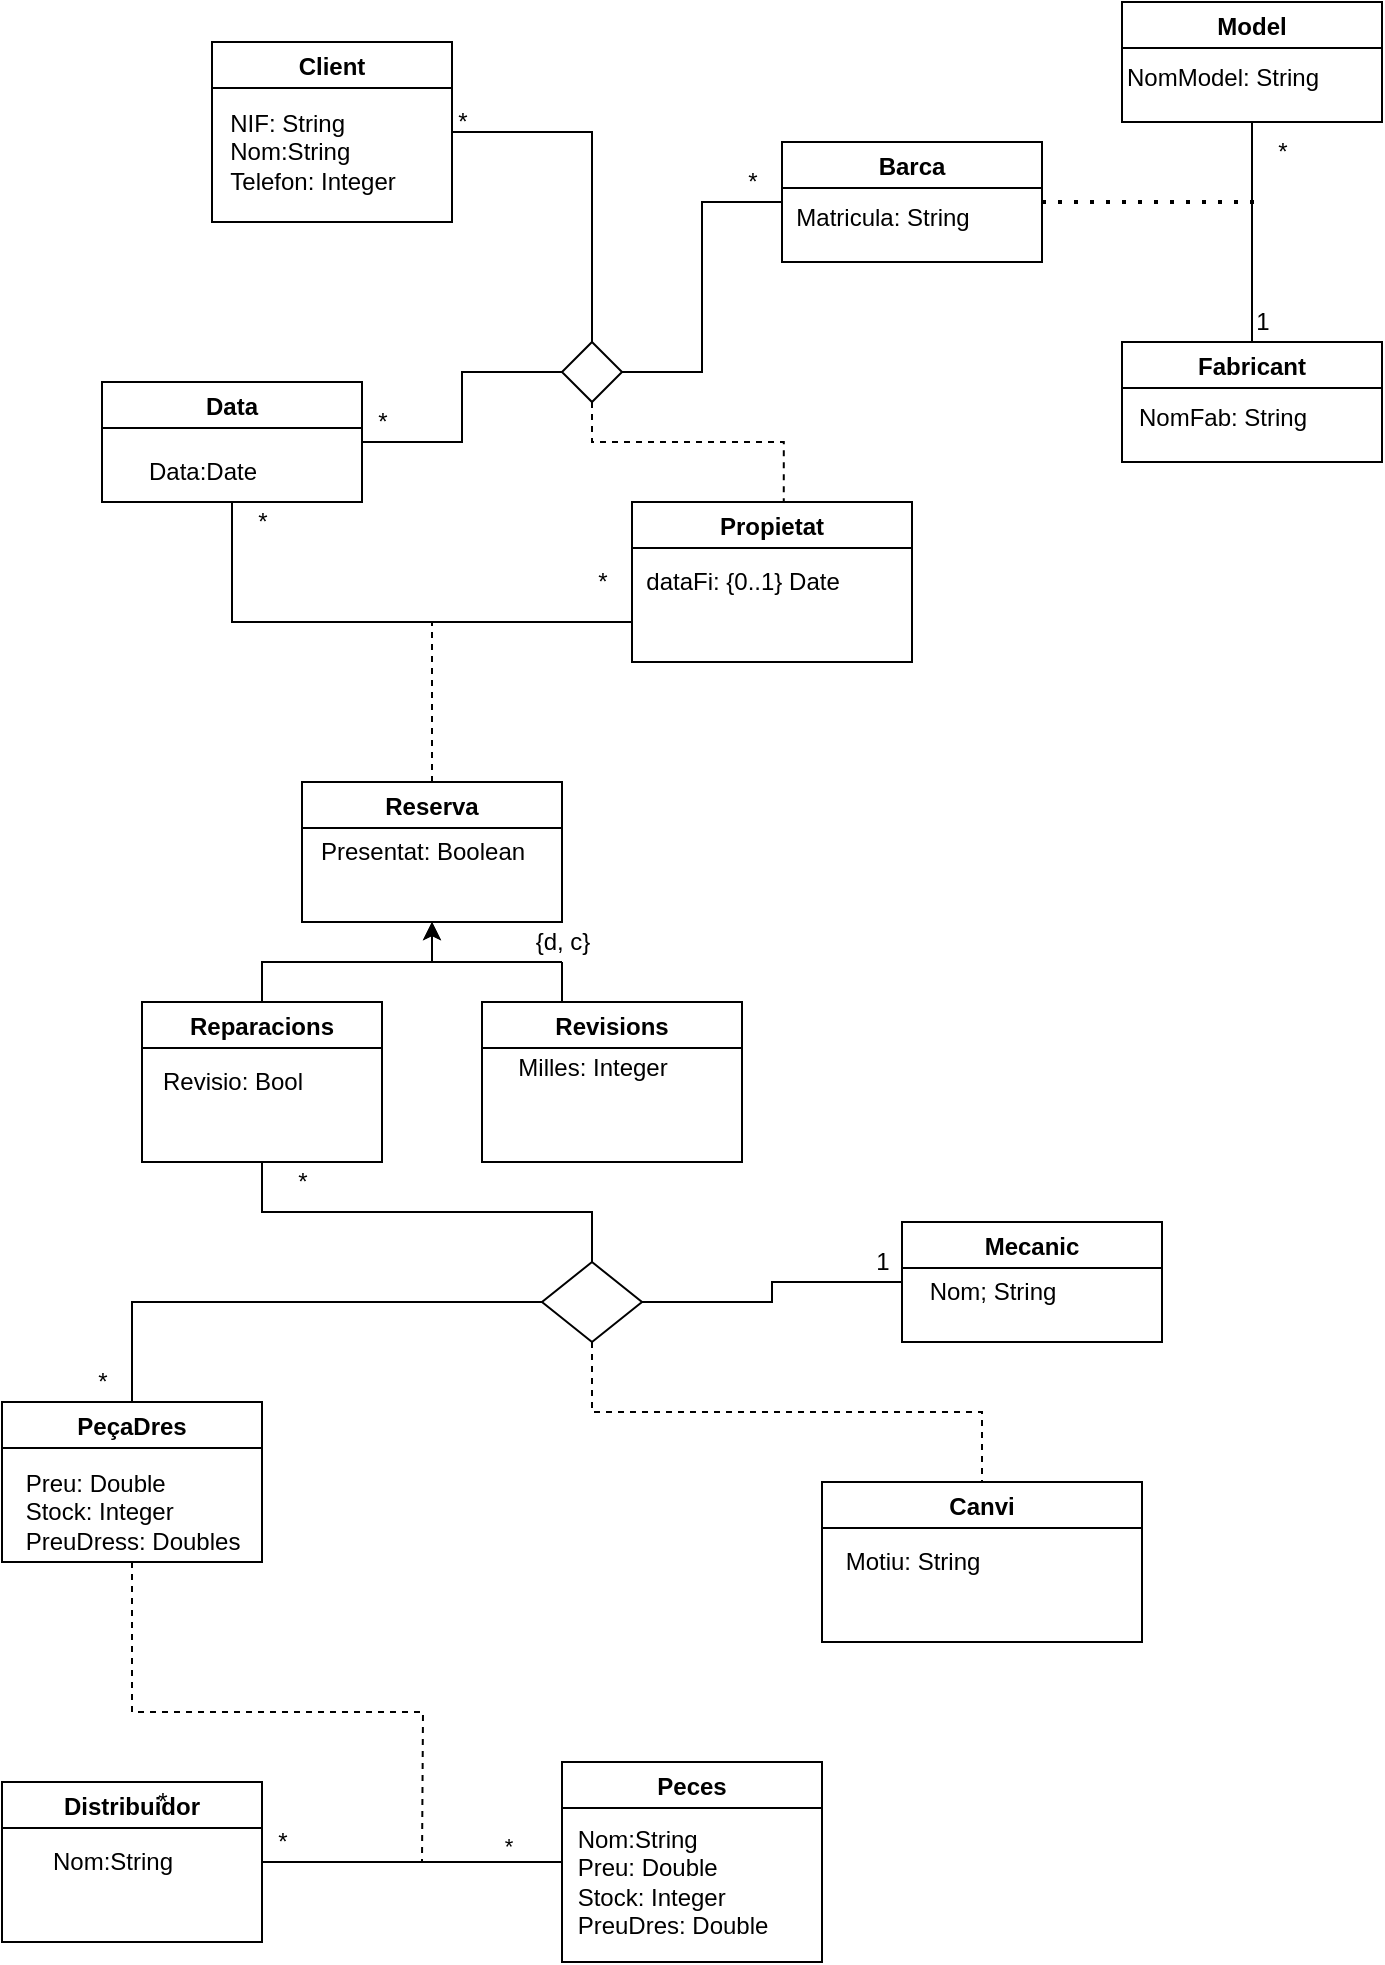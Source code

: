 <mxfile version="17.1.3" type="device"><diagram id="sw2vHzl76v5cqA5ubbKF" name="Page-1"><mxGraphModel dx="1422" dy="697" grid="1" gridSize="10" guides="1" tooltips="1" connect="1" arrows="1" fold="1" page="1" pageScale="1" pageWidth="850" pageHeight="1100" math="0" shadow="0"><root><mxCell id="0"/><mxCell id="1" parent="0"/><mxCell id="YGg25MMxJdEHQDTizodg-23" style="edgeStyle=orthogonalEdgeStyle;rounded=0;orthogonalLoop=1;jettySize=auto;html=1;exitX=1;exitY=0.5;exitDx=0;exitDy=0;entryX=0.5;entryY=0;entryDx=0;entryDy=0;endArrow=none;endFill=0;" parent="1" source="YGg25MMxJdEHQDTizodg-1" target="YGg25MMxJdEHQDTizodg-21" edge="1"><mxGeometry relative="1" as="geometry"/></mxCell><mxCell id="YGg25MMxJdEHQDTizodg-1" value="Client" style="swimlane;" parent="1" vertex="1"><mxGeometry x="145" y="50" width="120" height="90" as="geometry"/></mxCell><mxCell id="YGg25MMxJdEHQDTizodg-2" value="&lt;div style=&quot;text-align: justify&quot;&gt;&lt;span&gt;NIF: String&lt;/span&gt;&lt;/div&gt;&lt;div style=&quot;text-align: justify&quot;&gt;&lt;span&gt;Nom:String&lt;/span&gt;&lt;/div&gt;&lt;div style=&quot;text-align: justify&quot;&gt;&lt;span&gt;Telefon: Integer&lt;/span&gt;&lt;/div&gt;" style="text;html=1;align=center;verticalAlign=middle;resizable=0;points=[];autosize=1;strokeColor=none;fillColor=none;" parent="YGg25MMxJdEHQDTizodg-1" vertex="1"><mxGeometry y="30" width="100" height="50" as="geometry"/></mxCell><mxCell id="YGg25MMxJdEHQDTizodg-24" style="edgeStyle=orthogonalEdgeStyle;rounded=0;orthogonalLoop=1;jettySize=auto;html=1;exitX=0;exitY=0.5;exitDx=0;exitDy=0;entryX=1;entryY=0.5;entryDx=0;entryDy=0;endArrow=none;endFill=0;" parent="1" source="YGg25MMxJdEHQDTizodg-4" target="YGg25MMxJdEHQDTizodg-21" edge="1"><mxGeometry relative="1" as="geometry"/></mxCell><mxCell id="YGg25MMxJdEHQDTizodg-4" value="Barca" style="swimlane;" parent="1" vertex="1"><mxGeometry x="430" y="100" width="130" height="60" as="geometry"/></mxCell><mxCell id="YGg25MMxJdEHQDTizodg-5" value="&lt;div style=&quot;text-align: justify&quot;&gt;Matricula: String&lt;/div&gt;&lt;div style=&quot;text-align: justify&quot;&gt;&lt;br&gt;&lt;/div&gt;" style="text;html=1;align=center;verticalAlign=middle;resizable=0;points=[];autosize=1;strokeColor=none;fillColor=none;" parent="YGg25MMxJdEHQDTizodg-4" vertex="1"><mxGeometry y="30" width="100" height="30" as="geometry"/></mxCell><mxCell id="YGg25MMxJdEHQDTizodg-11" style="edgeStyle=orthogonalEdgeStyle;rounded=0;orthogonalLoop=1;jettySize=auto;html=1;exitX=0.5;exitY=1;exitDx=0;exitDy=0;endArrow=none;endFill=0;" parent="1" source="YGg25MMxJdEHQDTizodg-6" target="YGg25MMxJdEHQDTizodg-8" edge="1"><mxGeometry relative="1" as="geometry"/></mxCell><mxCell id="YGg25MMxJdEHQDTizodg-6" value="Model" style="swimlane;" parent="1" vertex="1"><mxGeometry x="600" y="30" width="130" height="60" as="geometry"/></mxCell><mxCell id="YGg25MMxJdEHQDTizodg-7" value="&lt;div style=&quot;text-align: justify&quot;&gt;NomModel: String&lt;/div&gt;&lt;div style=&quot;text-align: justify&quot;&gt;&lt;br&gt;&lt;/div&gt;" style="text;html=1;align=center;verticalAlign=middle;resizable=0;points=[];autosize=1;strokeColor=none;fillColor=none;" parent="YGg25MMxJdEHQDTizodg-6" vertex="1"><mxGeometry x="-5" y="30" width="110" height="30" as="geometry"/></mxCell><mxCell id="YGg25MMxJdEHQDTizodg-8" value="Fabricant" style="swimlane;" parent="1" vertex="1"><mxGeometry x="600" y="200" width="130" height="60" as="geometry"/></mxCell><mxCell id="YGg25MMxJdEHQDTizodg-9" value="&lt;div style=&quot;text-align: justify&quot;&gt;NomFab: String&lt;/div&gt;&lt;div style=&quot;text-align: justify&quot;&gt;&lt;br&gt;&lt;/div&gt;" style="text;html=1;align=center;verticalAlign=middle;resizable=0;points=[];autosize=1;strokeColor=none;fillColor=none;" parent="YGg25MMxJdEHQDTizodg-8" vertex="1"><mxGeometry y="30" width="100" height="30" as="geometry"/></mxCell><mxCell id="YGg25MMxJdEHQDTizodg-12" value="*" style="text;html=1;align=center;verticalAlign=middle;resizable=0;points=[];autosize=1;strokeColor=none;fillColor=none;" parent="1" vertex="1"><mxGeometry x="670" y="95" width="20" height="20" as="geometry"/></mxCell><mxCell id="YGg25MMxJdEHQDTizodg-13" value="1" style="text;html=1;align=center;verticalAlign=middle;resizable=0;points=[];autosize=1;strokeColor=none;fillColor=none;" parent="1" vertex="1"><mxGeometry x="660" y="180" width="20" height="20" as="geometry"/></mxCell><mxCell id="YGg25MMxJdEHQDTizodg-15" value="" style="endArrow=none;dashed=1;html=1;dashPattern=1 3;strokeWidth=2;rounded=0;exitX=1;exitY=0.5;exitDx=0;exitDy=0;" parent="1" source="YGg25MMxJdEHQDTizodg-4" edge="1"><mxGeometry width="50" height="50" relative="1" as="geometry"><mxPoint x="390" y="220" as="sourcePoint"/><mxPoint x="670" y="130" as="targetPoint"/></mxGeometry></mxCell><mxCell id="YGg25MMxJdEHQDTizodg-22" style="edgeStyle=orthogonalEdgeStyle;rounded=0;orthogonalLoop=1;jettySize=auto;html=1;exitX=1;exitY=0.5;exitDx=0;exitDy=0;entryX=0;entryY=0.5;entryDx=0;entryDy=0;endArrow=none;endFill=0;" parent="1" source="YGg25MMxJdEHQDTizodg-17" target="YGg25MMxJdEHQDTizodg-21" edge="1"><mxGeometry relative="1" as="geometry"/></mxCell><mxCell id="YGg25MMxJdEHQDTizodg-33" style="edgeStyle=orthogonalEdgeStyle;rounded=0;orthogonalLoop=1;jettySize=auto;html=1;exitX=0.5;exitY=1;exitDx=0;exitDy=0;entryX=0;entryY=0.75;entryDx=0;entryDy=0;endArrow=none;endFill=0;" parent="1" source="YGg25MMxJdEHQDTizodg-17" target="YGg25MMxJdEHQDTizodg-26" edge="1"><mxGeometry relative="1" as="geometry"/></mxCell><mxCell id="YGg25MMxJdEHQDTizodg-17" value="Data" style="swimlane;" parent="1" vertex="1"><mxGeometry x="90" y="220" width="130" height="60" as="geometry"/></mxCell><mxCell id="YGg25MMxJdEHQDTizodg-18" value="&lt;div style=&quot;text-align: justify&quot;&gt;Data:Date&lt;/div&gt;" style="text;html=1;align=center;verticalAlign=middle;resizable=0;points=[];autosize=1;strokeColor=none;fillColor=none;" parent="YGg25MMxJdEHQDTizodg-17" vertex="1"><mxGeometry x="15" y="35" width="70" height="20" as="geometry"/></mxCell><mxCell id="YGg25MMxJdEHQDTizodg-25" style="edgeStyle=orthogonalEdgeStyle;rounded=0;orthogonalLoop=1;jettySize=auto;html=1;exitX=0.5;exitY=1;exitDx=0;exitDy=0;endArrow=none;endFill=0;dashed=1;entryX=0.542;entryY=0.056;entryDx=0;entryDy=0;entryPerimeter=0;" parent="1" source="YGg25MMxJdEHQDTizodg-21" target="YGg25MMxJdEHQDTizodg-26" edge="1"><mxGeometry relative="1" as="geometry"><mxPoint x="335" y="310" as="targetPoint"/><Array as="points"><mxPoint x="335" y="250"/><mxPoint x="431" y="250"/></Array></mxGeometry></mxCell><mxCell id="YGg25MMxJdEHQDTizodg-21" value="" style="rhombus;whiteSpace=wrap;html=1;" parent="1" vertex="1"><mxGeometry x="320" y="200" width="30" height="30" as="geometry"/></mxCell><mxCell id="YGg25MMxJdEHQDTizodg-26" value="Propietat" style="swimlane;" parent="1" vertex="1"><mxGeometry x="355" y="280" width="140" height="80" as="geometry"/></mxCell><mxCell id="YGg25MMxJdEHQDTizodg-27" value="dataFi: {0..1} Date" style="text;html=1;align=center;verticalAlign=middle;resizable=0;points=[];autosize=1;strokeColor=none;fillColor=none;" parent="YGg25MMxJdEHQDTizodg-26" vertex="1"><mxGeometry y="30" width="110" height="20" as="geometry"/></mxCell><mxCell id="YGg25MMxJdEHQDTizodg-28" value="*" style="text;html=1;align=center;verticalAlign=middle;resizable=0;points=[];autosize=1;strokeColor=none;fillColor=none;" parent="1" vertex="1"><mxGeometry x="260" y="80" width="20" height="20" as="geometry"/></mxCell><mxCell id="YGg25MMxJdEHQDTizodg-29" value="*" style="text;html=1;align=center;verticalAlign=middle;resizable=0;points=[];autosize=1;strokeColor=none;fillColor=none;" parent="1" vertex="1"><mxGeometry x="220" y="230" width="20" height="20" as="geometry"/></mxCell><mxCell id="YGg25MMxJdEHQDTizodg-30" value="*" style="text;html=1;align=center;verticalAlign=middle;resizable=0;points=[];autosize=1;strokeColor=none;fillColor=none;" parent="1" vertex="1"><mxGeometry x="405" y="110" width="20" height="20" as="geometry"/></mxCell><mxCell id="YGg25MMxJdEHQDTizodg-34" style="edgeStyle=orthogonalEdgeStyle;rounded=0;orthogonalLoop=1;jettySize=auto;html=1;exitX=0.5;exitY=0;exitDx=0;exitDy=0;endArrow=none;endFill=0;dashed=1;" parent="1" source="YGg25MMxJdEHQDTizodg-31" edge="1"><mxGeometry relative="1" as="geometry"><mxPoint x="255" y="340" as="targetPoint"/></mxGeometry></mxCell><mxCell id="YGg25MMxJdEHQDTizodg-35" style="edgeStyle=orthogonalEdgeStyle;rounded=0;orthogonalLoop=1;jettySize=auto;html=1;exitX=0.5;exitY=1;exitDx=0;exitDy=0;endArrow=none;endFill=0;startArrow=none;startFill=1;" parent="1" source="lK1xPFo_V4y4JtaaLQUj-1" target="YGg25MMxJdEHQDTizodg-37" edge="1"><mxGeometry relative="1" as="geometry"><mxPoint x="380" y="530" as="targetPoint"/></mxGeometry></mxCell><mxCell id="YGg25MMxJdEHQDTizodg-36" style="edgeStyle=orthogonalEdgeStyle;rounded=0;orthogonalLoop=1;jettySize=auto;html=1;exitX=0.5;exitY=1;exitDx=0;exitDy=0;endArrow=none;endFill=0;startArrow=classic;startFill=1;entryX=0.5;entryY=0;entryDx=0;entryDy=0;" parent="1" source="YGg25MMxJdEHQDTizodg-31" target="YGg25MMxJdEHQDTizodg-38" edge="1"><mxGeometry relative="1" as="geometry"><mxPoint x="120" y="530" as="targetPoint"/></mxGeometry></mxCell><mxCell id="YGg25MMxJdEHQDTizodg-31" value="Reserva" style="swimlane;" parent="1" vertex="1"><mxGeometry x="190" y="420" width="130" height="70" as="geometry"/></mxCell><mxCell id="YGg25MMxJdEHQDTizodg-40" value="Presentat: Boolean" style="text;html=1;align=center;verticalAlign=middle;resizable=0;points=[];autosize=1;strokeColor=none;fillColor=none;" parent="YGg25MMxJdEHQDTizodg-31" vertex="1"><mxGeometry y="25" width="120" height="20" as="geometry"/></mxCell><mxCell id="YGg25MMxJdEHQDTizodg-37" value="Revisions" style="swimlane;" parent="1" vertex="1"><mxGeometry x="280" y="530" width="130" height="80" as="geometry"/></mxCell><mxCell id="YGg25MMxJdEHQDTizodg-39" value="Milles: Integer&lt;br&gt;&lt;div style=&quot;text-align: justify&quot;&gt;&lt;br&gt;&lt;/div&gt;" style="text;html=1;align=center;verticalAlign=middle;resizable=0;points=[];autosize=1;strokeColor=none;fillColor=none;" parent="YGg25MMxJdEHQDTizodg-37" vertex="1"><mxGeometry x="10" y="25" width="90" height="30" as="geometry"/></mxCell><mxCell id="YGg25MMxJdEHQDTizodg-62" style="edgeStyle=orthogonalEdgeStyle;rounded=0;orthogonalLoop=1;jettySize=auto;html=1;exitX=0.5;exitY=1;exitDx=0;exitDy=0;entryX=0.5;entryY=0;entryDx=0;entryDy=0;startArrow=none;startFill=0;endArrow=none;endFill=0;" parent="1" source="YGg25MMxJdEHQDTizodg-38" target="YGg25MMxJdEHQDTizodg-60" edge="1"><mxGeometry relative="1" as="geometry"/></mxCell><mxCell id="YGg25MMxJdEHQDTizodg-38" value="Reparacions" style="swimlane;" parent="1" vertex="1"><mxGeometry x="110" y="530" width="120" height="80" as="geometry"/></mxCell><mxCell id="YGg25MMxJdEHQDTizodg-66" value="Revisio: Bool" style="text;html=1;align=center;verticalAlign=middle;resizable=0;points=[];autosize=1;strokeColor=none;fillColor=none;" parent="YGg25MMxJdEHQDTizodg-38" vertex="1"><mxGeometry y="30" width="90" height="20" as="geometry"/></mxCell><mxCell id="YGg25MMxJdEHQDTizodg-41" value="*" style="text;html=1;align=center;verticalAlign=middle;resizable=0;points=[];autosize=1;strokeColor=none;fillColor=none;" parent="1" vertex="1"><mxGeometry x="160" y="280" width="20" height="20" as="geometry"/></mxCell><mxCell id="YGg25MMxJdEHQDTizodg-42" value="*" style="text;html=1;align=center;verticalAlign=middle;resizable=0;points=[];autosize=1;strokeColor=none;fillColor=none;" parent="1" vertex="1"><mxGeometry x="330" y="310" width="20" height="20" as="geometry"/></mxCell><mxCell id="YGg25MMxJdEHQDTizodg-43" value="Peces" style="swimlane;" parent="1" vertex="1"><mxGeometry x="320" y="910" width="130" height="100" as="geometry"/></mxCell><mxCell id="YGg25MMxJdEHQDTizodg-44" value="&lt;div style=&quot;text-align: justify&quot;&gt;&lt;span&gt;Nom:String&lt;/span&gt;&lt;/div&gt;&lt;div style=&quot;text-align: justify&quot;&gt;&lt;span&gt;Preu: Double&lt;/span&gt;&lt;/div&gt;&lt;div style=&quot;text-align: justify&quot;&gt;&lt;span&gt;Stock: Integer&lt;/span&gt;&lt;/div&gt;&lt;div style=&quot;text-align: justify&quot;&gt;PreuDres: Double&lt;/div&gt;" style="text;html=1;align=center;verticalAlign=middle;resizable=0;points=[];autosize=1;strokeColor=none;fillColor=none;" parent="YGg25MMxJdEHQDTizodg-43" vertex="1"><mxGeometry y="30" width="110" height="60" as="geometry"/></mxCell><mxCell id="YGg25MMxJdEHQDTizodg-55" style="edgeStyle=orthogonalEdgeStyle;rounded=0;orthogonalLoop=1;jettySize=auto;html=1;exitX=1;exitY=0.5;exitDx=0;exitDy=0;entryX=0;entryY=0.5;entryDx=0;entryDy=0;startArrow=none;startFill=0;endArrow=none;endFill=0;" parent="1" source="YGg25MMxJdEHQDTizodg-53" target="YGg25MMxJdEHQDTizodg-43" edge="1"><mxGeometry relative="1" as="geometry"><Array as="points"><mxPoint x="230" y="960"/><mxPoint x="230" y="960"/></Array></mxGeometry></mxCell><mxCell id="YGg25MMxJdEHQDTizodg-57" value="*" style="edgeLabel;html=1;align=center;verticalAlign=middle;resizable=0;points=[];" parent="YGg25MMxJdEHQDTizodg-55" vertex="1" connectable="0"><mxGeometry x="0.633" y="8" relative="1" as="geometry"><mxPoint as="offset"/></mxGeometry></mxCell><mxCell id="YGg25MMxJdEHQDTizodg-63" style="edgeStyle=orthogonalEdgeStyle;rounded=0;orthogonalLoop=1;jettySize=auto;html=1;entryX=0;entryY=0.5;entryDx=0;entryDy=0;startArrow=none;startFill=0;endArrow=none;endFill=0;exitX=0.5;exitY=0;exitDx=0;exitDy=0;" parent="1" source="YGg25MMxJdEHQDTizodg-74" target="YGg25MMxJdEHQDTizodg-60" edge="1"><mxGeometry relative="1" as="geometry"><mxPoint x="90" y="690" as="sourcePoint"/></mxGeometry></mxCell><mxCell id="YGg25MMxJdEHQDTizodg-68" style="edgeStyle=orthogonalEdgeStyle;rounded=0;orthogonalLoop=1;jettySize=auto;html=1;exitX=0.75;exitY=0;exitDx=0;exitDy=0;dashed=1;startArrow=none;startFill=0;endArrow=none;endFill=0;" parent="1" source="YGg25MMxJdEHQDTizodg-53" edge="1"><mxGeometry relative="1" as="geometry"><mxPoint x="140" y="940" as="targetPoint"/></mxGeometry></mxCell><mxCell id="YGg25MMxJdEHQDTizodg-53" value="Distribuidor" style="swimlane;" parent="1" vertex="1"><mxGeometry x="40" y="920" width="130" height="80" as="geometry"/></mxCell><mxCell id="YGg25MMxJdEHQDTizodg-54" value="Nom:String" style="text;html=1;align=center;verticalAlign=middle;resizable=0;points=[];autosize=1;strokeColor=none;fillColor=none;" parent="YGg25MMxJdEHQDTizodg-53" vertex="1"><mxGeometry x="15" y="30" width="80" height="20" as="geometry"/></mxCell><mxCell id="YGg25MMxJdEHQDTizodg-56" value="*" style="text;html=1;align=center;verticalAlign=middle;resizable=0;points=[];autosize=1;strokeColor=none;fillColor=none;" parent="1" vertex="1"><mxGeometry x="110" y="920" width="20" height="20" as="geometry"/></mxCell><mxCell id="YGg25MMxJdEHQDTizodg-61" style="edgeStyle=orthogonalEdgeStyle;rounded=0;orthogonalLoop=1;jettySize=auto;html=1;exitX=0;exitY=0.5;exitDx=0;exitDy=0;entryX=1;entryY=0.5;entryDx=0;entryDy=0;startArrow=none;startFill=0;endArrow=none;endFill=0;" parent="1" source="YGg25MMxJdEHQDTizodg-58" target="YGg25MMxJdEHQDTizodg-60" edge="1"><mxGeometry relative="1" as="geometry"/></mxCell><mxCell id="YGg25MMxJdEHQDTizodg-58" value="Mecanic" style="swimlane;" parent="1" vertex="1"><mxGeometry x="490" y="640" width="130" height="60" as="geometry"/></mxCell><mxCell id="YGg25MMxJdEHQDTizodg-59" value="Nom; String" style="text;html=1;align=center;verticalAlign=middle;resizable=0;points=[];autosize=1;strokeColor=none;fillColor=none;" parent="YGg25MMxJdEHQDTizodg-58" vertex="1"><mxGeometry x="5" y="25" width="80" height="20" as="geometry"/></mxCell><mxCell id="YGg25MMxJdEHQDTizodg-64" style="edgeStyle=orthogonalEdgeStyle;rounded=0;orthogonalLoop=1;jettySize=auto;html=1;exitX=0.5;exitY=1;exitDx=0;exitDy=0;startArrow=none;startFill=0;endArrow=none;endFill=0;dashed=1;" parent="1" source="YGg25MMxJdEHQDTizodg-60" target="YGg25MMxJdEHQDTizodg-65" edge="1"><mxGeometry relative="1" as="geometry"><mxPoint x="540" y="820" as="targetPoint"/></mxGeometry></mxCell><mxCell id="YGg25MMxJdEHQDTizodg-60" value="" style="rhombus;whiteSpace=wrap;html=1;" parent="1" vertex="1"><mxGeometry x="310" y="660" width="50" height="40" as="geometry"/></mxCell><mxCell id="YGg25MMxJdEHQDTizodg-65" value="Canvi" style="swimlane;" parent="1" vertex="1"><mxGeometry x="450" y="770" width="160" height="80" as="geometry"/></mxCell><mxCell id="YGg25MMxJdEHQDTizodg-69" value="Motiu: String" style="text;html=1;align=center;verticalAlign=middle;resizable=0;points=[];autosize=1;strokeColor=none;fillColor=none;" parent="YGg25MMxJdEHQDTizodg-65" vertex="1"><mxGeometry x="5" y="30" width="80" height="20" as="geometry"/></mxCell><mxCell id="YGg25MMxJdEHQDTizodg-70" value="*" style="text;html=1;align=center;verticalAlign=middle;resizable=0;points=[];autosize=1;strokeColor=none;fillColor=none;" parent="1" vertex="1"><mxGeometry x="80" y="710" width="20" height="20" as="geometry"/></mxCell><mxCell id="YGg25MMxJdEHQDTizodg-71" value="*" style="text;html=1;align=center;verticalAlign=middle;resizable=0;points=[];autosize=1;strokeColor=none;fillColor=none;" parent="1" vertex="1"><mxGeometry x="180" y="610" width="20" height="20" as="geometry"/></mxCell><mxCell id="YGg25MMxJdEHQDTizodg-72" value="1" style="text;html=1;align=center;verticalAlign=middle;resizable=0;points=[];autosize=1;strokeColor=none;fillColor=none;" parent="1" vertex="1"><mxGeometry x="470" y="650" width="20" height="20" as="geometry"/></mxCell><mxCell id="YGg25MMxJdEHQDTizodg-73" value="*" style="text;html=1;align=center;verticalAlign=middle;resizable=0;points=[];autosize=1;strokeColor=none;fillColor=none;" parent="1" vertex="1"><mxGeometry x="170" y="940" width="20" height="20" as="geometry"/></mxCell><mxCell id="YGg25MMxJdEHQDTizodg-76" style="edgeStyle=orthogonalEdgeStyle;rounded=0;orthogonalLoop=1;jettySize=auto;html=1;exitX=0.5;exitY=1;exitDx=0;exitDy=0;dashed=1;startArrow=none;startFill=0;endArrow=none;endFill=0;" parent="1" source="YGg25MMxJdEHQDTizodg-74" edge="1"><mxGeometry relative="1" as="geometry"><mxPoint x="250" y="960" as="targetPoint"/></mxGeometry></mxCell><mxCell id="YGg25MMxJdEHQDTizodg-74" value="PeçaDres" style="swimlane;" parent="1" vertex="1"><mxGeometry x="40" y="730" width="130" height="80" as="geometry"/></mxCell><mxCell id="YGg25MMxJdEHQDTizodg-75" value="&lt;div style=&quot;text-align: justify&quot;&gt;&lt;span&gt;Preu: Double&lt;/span&gt;&lt;/div&gt;&lt;div style=&quot;text-align: justify&quot;&gt;&lt;span&gt;Stock: Integer&lt;/span&gt;&lt;/div&gt;&lt;div style=&quot;text-align: justify&quot;&gt;&lt;span&gt;PreuDress: Doubles&lt;/span&gt;&lt;/div&gt;" style="text;html=1;align=center;verticalAlign=middle;resizable=0;points=[];autosize=1;strokeColor=none;fillColor=none;" parent="YGg25MMxJdEHQDTizodg-74" vertex="1"><mxGeometry x="5" y="30" width="120" height="50" as="geometry"/></mxCell><mxCell id="lK1xPFo_V4y4JtaaLQUj-1" value="{d, c}" style="text;html=1;align=center;verticalAlign=middle;resizable=0;points=[];autosize=1;strokeColor=none;fillColor=none;" vertex="1" parent="1"><mxGeometry x="300" y="490" width="40" height="20" as="geometry"/></mxCell><mxCell id="lK1xPFo_V4y4JtaaLQUj-2" value="" style="edgeStyle=orthogonalEdgeStyle;rounded=0;orthogonalLoop=1;jettySize=auto;html=1;exitX=0.5;exitY=1;exitDx=0;exitDy=0;endArrow=none;endFill=0;startArrow=classic;startFill=1;" edge="1" parent="1" source="YGg25MMxJdEHQDTizodg-31" target="lK1xPFo_V4y4JtaaLQUj-1"><mxGeometry relative="1" as="geometry"><mxPoint x="345" y="530" as="targetPoint"/><mxPoint x="255" y="490" as="sourcePoint"/></mxGeometry></mxCell></root></mxGraphModel></diagram></mxfile>